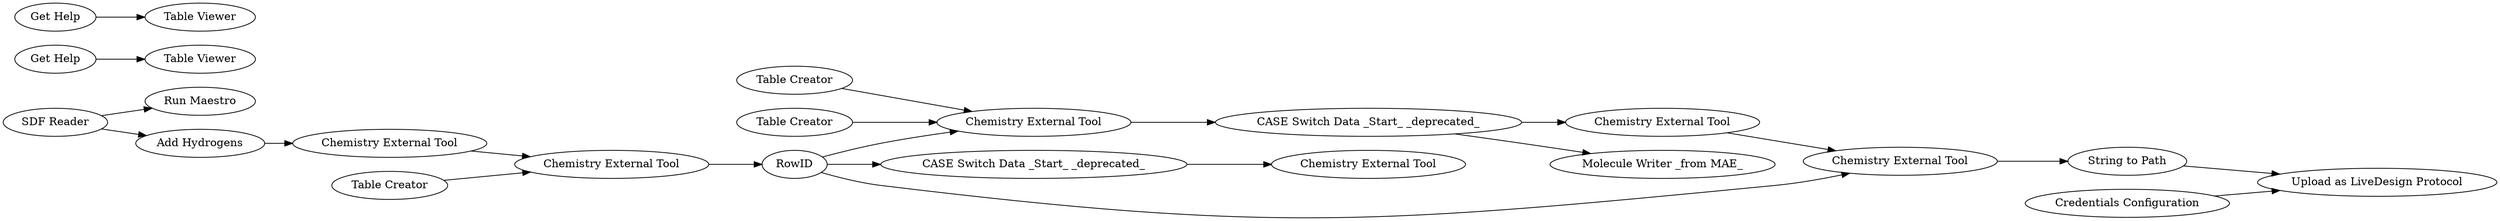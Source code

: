 digraph {
	"-6379902139822749293_15015" [label="Table Creator"]
	"-6507092304833160076_15035" [label="Chemistry External Tool"]
	"-6507092304833160076_1" [label="SDF Reader"]
	"-6379902139822749293_14994" [label="Chemistry External Tool"]
	"-6379902139822749293_15018" [label="Chemistry External Tool"]
	"-6507092304833160076_15000" [label="Run Maestro"]
	"-6379902139822749293_15005" [label=RowID]
	"-6507092304833160076_15003" [label="Get Help"]
	"-6507092304833160076_15013" [label="Table Creator"]
	"-6507092304833160076_15002" [label="Table Viewer"]
	"-6507092304833160076_15021" [label="Chemistry External Tool"]
	"-6507092304833160076_15036" [label="Credentials Configuration"]
	"-6507092304833160076_15037" [label="String to Path"]
	"-6379902139822749293_15021" [label="Chemistry External Tool"]
	"-6379902139822749293_15031" [label="CASE Switch Data _Start_ _deprecated_"]
	"-6379902139822749293_14996" [label="Table Viewer"]
	"-6379902139822749293_15026" [label="Molecule Writer _from MAE_"]
	"-6507092304833160076_15033" [label="Upload as LiveDesign Protocol"]
	"-6379902139822749293_15013" [label="Table Creator"]
	"-6379902139822749293_14995" [label="Get Help"]
	"-6507092304833160076_15038" [label="Add Hydrogens"]
	"-6379902139822749293_15032" [label="CASE Switch Data _Start_ _deprecated_"]
	"-6379902139822749293_15017" [label="Chemistry External Tool"]
	"-6379902139822749293_14995" -> "-6379902139822749293_14996"
	"-6507092304833160076_15003" -> "-6507092304833160076_15002"
	"-6379902139822749293_15005" -> "-6379902139822749293_15017"
	"-6379902139822749293_15032" -> "-6379902139822749293_14994"
	"-6507092304833160076_1" -> "-6507092304833160076_15038"
	"-6507092304833160076_1" -> "-6507092304833160076_15000"
	"-6379902139822749293_15005" -> "-6379902139822749293_15021"
	"-6507092304833160076_15037" -> "-6507092304833160076_15033"
	"-6379902139822749293_15013" -> "-6379902139822749293_15021"
	"-6507092304833160076_15021" -> "-6379902139822749293_15005"
	"-6379902139822749293_15021" -> "-6379902139822749293_15031"
	"-6379902139822749293_15017" -> "-6507092304833160076_15037"
	"-6379902139822749293_15018" -> "-6379902139822749293_15017"
	"-6379902139822749293_15031" -> "-6379902139822749293_15026"
	"-6507092304833160076_15036" -> "-6507092304833160076_15033"
	"-6507092304833160076_15013" -> "-6507092304833160076_15021"
	"-6507092304833160076_15035" -> "-6507092304833160076_15021"
	"-6379902139822749293_15005" -> "-6379902139822749293_15032"
	"-6379902139822749293_15015" -> "-6379902139822749293_15021"
	"-6379902139822749293_15031" -> "-6379902139822749293_15018"
	"-6507092304833160076_15038" -> "-6507092304833160076_15035"
	rankdir=LR
}
